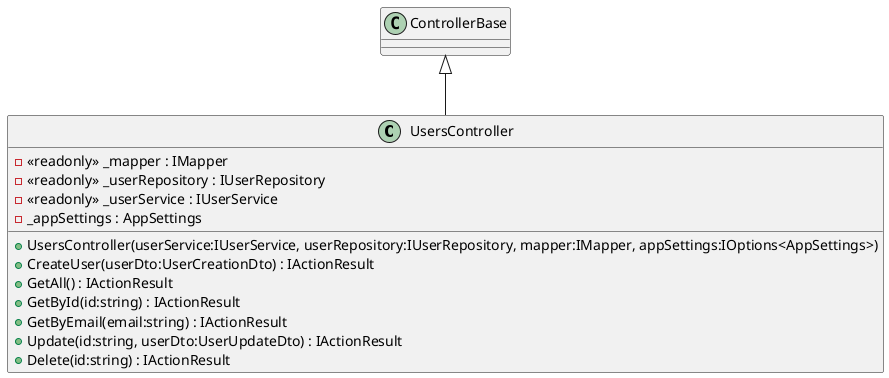 @startuml
class UsersController {
    - <<readonly>> _mapper : IMapper
    - <<readonly>> _userRepository : IUserRepository
    - <<readonly>> _userService : IUserService
    - _appSettings : AppSettings
    + UsersController(userService:IUserService, userRepository:IUserRepository, mapper:IMapper, appSettings:IOptions<AppSettings>)
    + CreateUser(userDto:UserCreationDto) : IActionResult
    + GetAll() : IActionResult
    + GetById(id:string) : IActionResult
    + GetByEmail(email:string) : IActionResult
    + Update(id:string, userDto:UserUpdateDto) : IActionResult
    + Delete(id:string) : IActionResult
}
ControllerBase <|-- UsersController
@enduml
